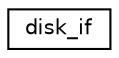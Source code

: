 digraph "Graphical Class Hierarchy"
{
 // LATEX_PDF_SIZE
  edge [fontname="Helvetica",fontsize="10",labelfontname="Helvetica",labelfontsize="10"];
  node [fontname="Helvetica",fontsize="10",shape=record];
  rankdir="LR";
  Node0 [label="disk_if",height=0.2,width=0.4,color="black", fillcolor="white", style="filled",URL="$structdisk__if.html",tooltip=" "];
}
